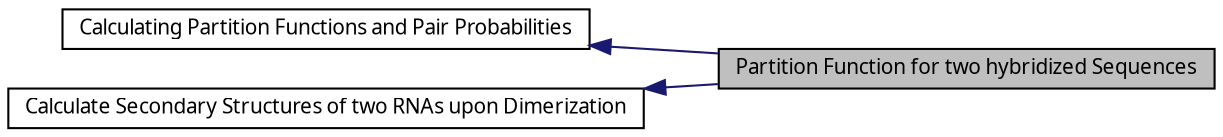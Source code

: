 digraph structs
{
  bgcolor="transparent";
  edge [fontname="FreeSans.ttf",fontsize=8,labelfontname="FreeSans.ttf",labelfontsize=8];
  node [fontname="FreeSans.ttf",fontsize=10,shape=record];
rankdir=LR;
  Node2 [label="Calculating Partition Functions and Pair Probabilities",height=0.2,width=0.4,color="black",URL="$group__pf__fold.html"];
  Node1 [label="Calculate Secondary Structures of two RNAs upon Dimerization",height=0.2,width=0.4,color="black",URL="$group__cofold.html"];
  Node0 [label="Partition Function for two hybridized Sequences",height=0.2,width=0.4,color="black", fillcolor="grey75", style="filled" fontcolor="black"];
  Node1->Node0 [shape=plaintext, color="midnightblue", dir="back", style="solid"];
  Node2->Node0 [shape=plaintext, color="midnightblue", dir="back", style="solid"];
}
